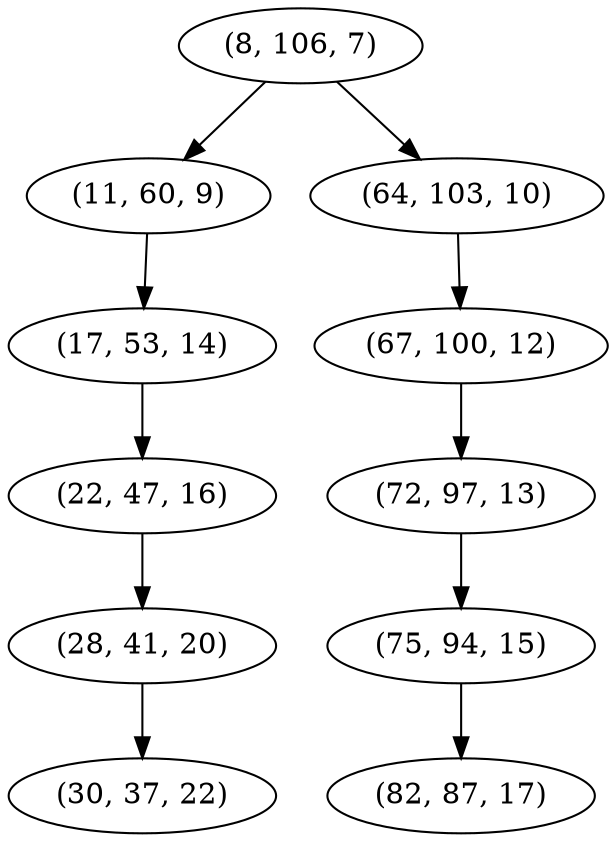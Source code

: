 digraph tree {
    "(8, 106, 7)";
    "(11, 60, 9)";
    "(17, 53, 14)";
    "(22, 47, 16)";
    "(28, 41, 20)";
    "(30, 37, 22)";
    "(64, 103, 10)";
    "(67, 100, 12)";
    "(72, 97, 13)";
    "(75, 94, 15)";
    "(82, 87, 17)";
    "(8, 106, 7)" -> "(11, 60, 9)";
    "(8, 106, 7)" -> "(64, 103, 10)";
    "(11, 60, 9)" -> "(17, 53, 14)";
    "(17, 53, 14)" -> "(22, 47, 16)";
    "(22, 47, 16)" -> "(28, 41, 20)";
    "(28, 41, 20)" -> "(30, 37, 22)";
    "(64, 103, 10)" -> "(67, 100, 12)";
    "(67, 100, 12)" -> "(72, 97, 13)";
    "(72, 97, 13)" -> "(75, 94, 15)";
    "(75, 94, 15)" -> "(82, 87, 17)";
}
